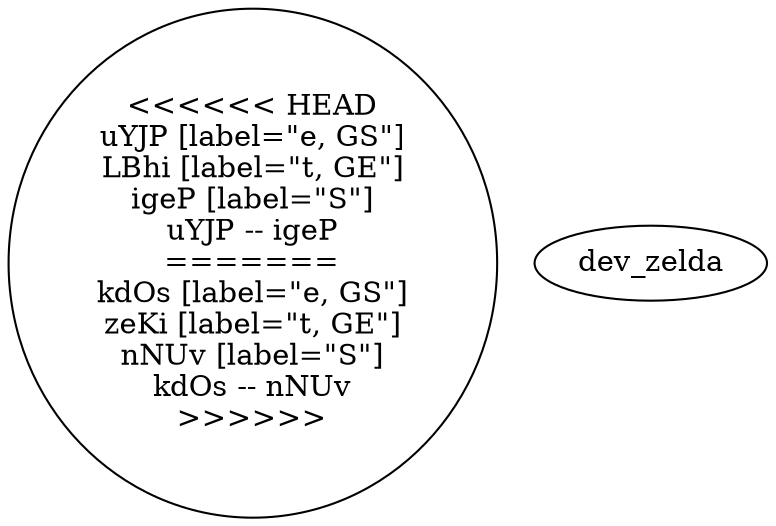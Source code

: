graph {
<<<<<<< HEAD
uYJP [label="e, GS"]
LBhi [label="t, GE"]
igeP [label="S"]
uYJP -- igeP
=======
kdOs [label="e, GS"]
zeKi [label="t, GE"]
nNUv [label="S"]
kdOs -- nNUv
>>>>>>> dev_zelda
}